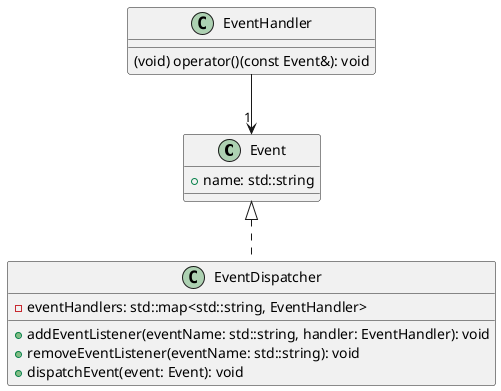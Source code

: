 @startuml

class Event {
    +name: std::string
}

class EventDispatcher {
    -eventHandlers: std::map<std::string, EventHandler>

    +addEventListener(eventName: std::string, handler: EventHandler): void
    +removeEventListener(eventName: std::string): void
    +dispatchEvent(event: Event): void
}

class EventHandler {
    (void) operator()(const Event&): void
}

Event <|.. EventDispatcher
EventHandler --> "1" Event

@enduml